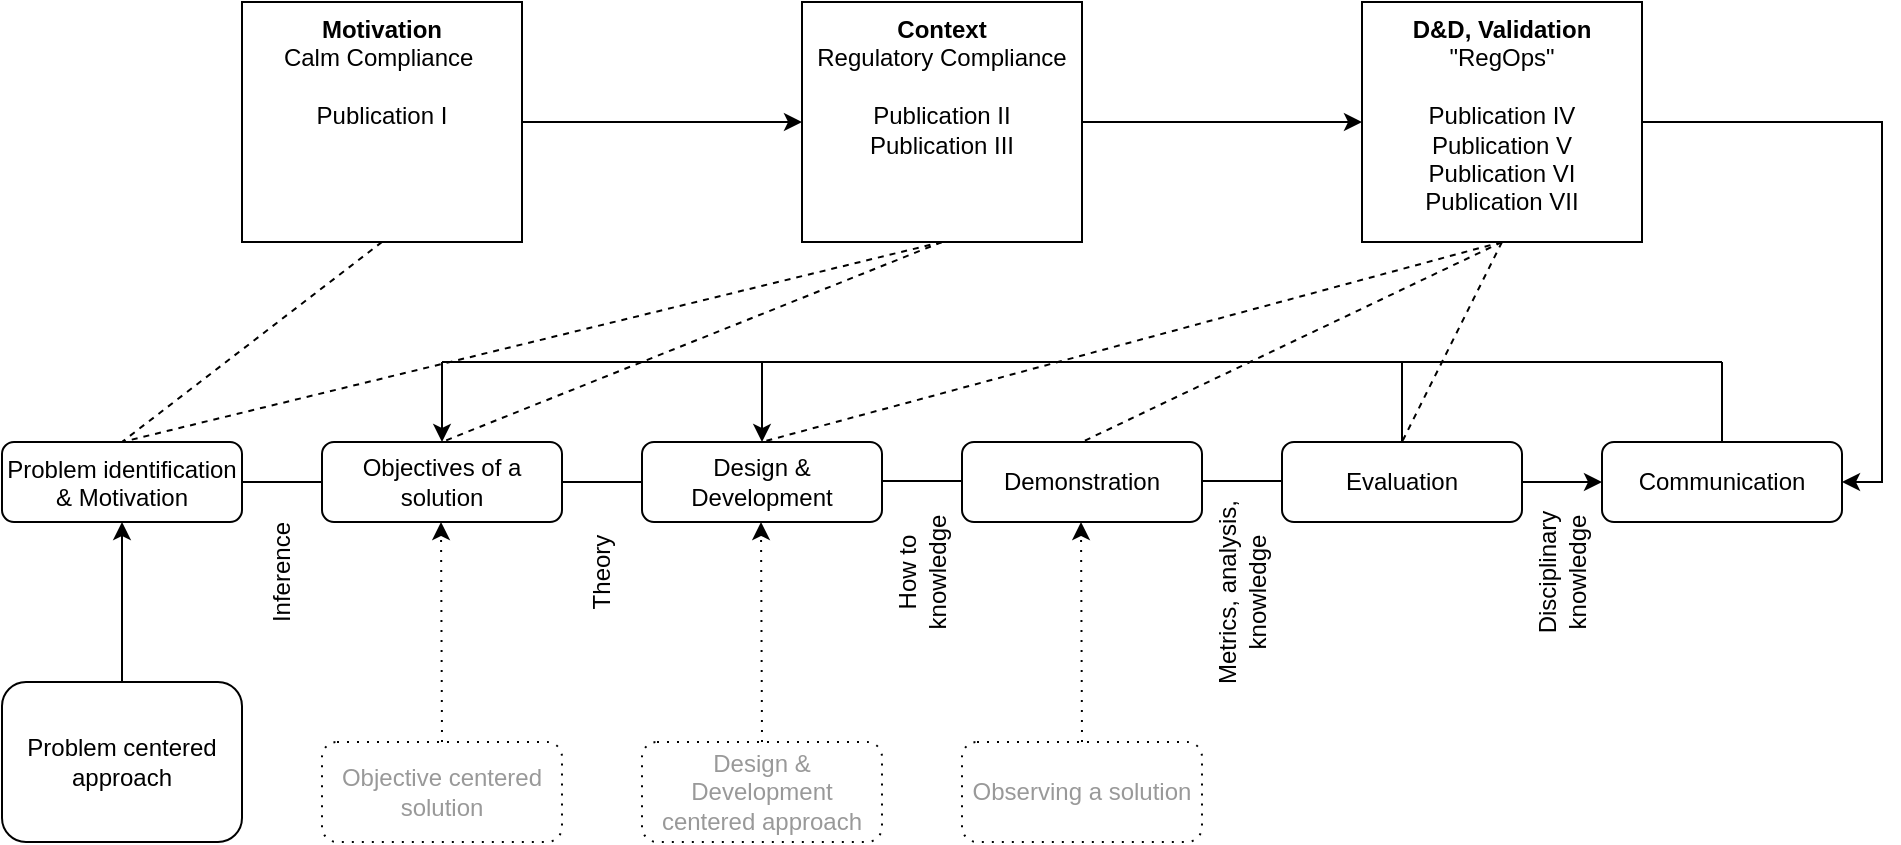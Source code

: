 <mxfile version="23.1.1" type="github">
  <diagram id="C5RBs43oDa-KdzZeNtuy" name="Page-1">
    <mxGraphModel dx="1316" dy="806" grid="1" gridSize="10" guides="1" tooltips="1" connect="1" arrows="1" fold="1" page="1" pageScale="1" pageWidth="1169" pageHeight="1654" math="0" shadow="0">
      <root>
        <mxCell id="WIyWlLk6GJQsqaUBKTNV-0" />
        <mxCell id="WIyWlLk6GJQsqaUBKTNV-1" parent="WIyWlLk6GJQsqaUBKTNV-0" />
        <mxCell id="S6RXRAXB0DTJX7JuT6X4-18" style="edgeStyle=orthogonalEdgeStyle;rounded=0;orthogonalLoop=1;jettySize=auto;html=1;entryX=1;entryY=0.5;entryDx=0;entryDy=0;exitX=1;exitY=0.5;exitDx=0;exitDy=0;" edge="1" parent="WIyWlLk6GJQsqaUBKTNV-1" source="S6RXRAXB0DTJX7JuT6X4-4" target="iMHAHObELknXYp0oLd0z-4">
          <mxGeometry relative="1" as="geometry">
            <mxPoint x="1050" y="220" as="sourcePoint" />
          </mxGeometry>
        </mxCell>
        <mxCell id="WIyWlLk6GJQsqaUBKTNV-12" value="Problem identification &amp;amp; Motivation" style="rounded=1;whiteSpace=wrap;html=1;fontSize=12;glass=0;strokeWidth=1;shadow=0;verticalAlign=top;" parent="WIyWlLk6GJQsqaUBKTNV-1" vertex="1">
          <mxGeometry x="130" y="400" width="120" height="40" as="geometry" />
        </mxCell>
        <mxCell id="iMHAHObELknXYp0oLd0z-0" value="Objectives of a solution" style="rounded=1;whiteSpace=wrap;html=1;fontSize=12;glass=0;strokeWidth=1;shadow=0;" parent="WIyWlLk6GJQsqaUBKTNV-1" vertex="1">
          <mxGeometry x="290" y="400" width="120" height="40" as="geometry" />
        </mxCell>
        <mxCell id="iMHAHObELknXYp0oLd0z-1" value="Design &amp;amp; Development" style="rounded=1;whiteSpace=wrap;html=1;fontSize=12;glass=0;strokeWidth=1;shadow=0;" parent="WIyWlLk6GJQsqaUBKTNV-1" vertex="1">
          <mxGeometry x="450" y="400" width="120" height="40" as="geometry" />
        </mxCell>
        <mxCell id="iMHAHObELknXYp0oLd0z-2" value="Demonstration" style="rounded=1;whiteSpace=wrap;html=1;fontSize=12;glass=0;strokeWidth=1;shadow=0;" parent="WIyWlLk6GJQsqaUBKTNV-1" vertex="1">
          <mxGeometry x="610" y="400" width="120" height="40" as="geometry" />
        </mxCell>
        <mxCell id="iMHAHObELknXYp0oLd0z-3" value="Evaluation" style="rounded=1;whiteSpace=wrap;html=1;fontSize=12;glass=0;strokeWidth=1;shadow=0;" parent="WIyWlLk6GJQsqaUBKTNV-1" vertex="1">
          <mxGeometry x="770" y="400" width="120" height="40" as="geometry" />
        </mxCell>
        <mxCell id="iMHAHObELknXYp0oLd0z-4" value="Communication" style="rounded=1;whiteSpace=wrap;html=1;fontSize=12;glass=0;strokeWidth=1;shadow=0;" parent="WIyWlLk6GJQsqaUBKTNV-1" vertex="1">
          <mxGeometry x="930" y="400" width="120" height="40" as="geometry" />
        </mxCell>
        <mxCell id="iMHAHObELknXYp0oLd0z-5" value="" style="endArrow=none;html=1;rounded=0;entryX=1;entryY=0.5;entryDx=0;entryDy=0;exitX=0;exitY=0.5;exitDx=0;exitDy=0;" parent="WIyWlLk6GJQsqaUBKTNV-1" source="iMHAHObELknXYp0oLd0z-0" target="WIyWlLk6GJQsqaUBKTNV-12" edge="1">
          <mxGeometry width="50" height="50" relative="1" as="geometry">
            <mxPoint x="590" y="580" as="sourcePoint" />
            <mxPoint x="640" y="530" as="targetPoint" />
          </mxGeometry>
        </mxCell>
        <mxCell id="iMHAHObELknXYp0oLd0z-6" value="" style="endArrow=none;html=1;rounded=0;exitX=1;exitY=0.5;exitDx=0;exitDy=0;entryX=0;entryY=0.5;entryDx=0;entryDy=0;" parent="WIyWlLk6GJQsqaUBKTNV-1" source="iMHAHObELknXYp0oLd0z-0" target="iMHAHObELknXYp0oLd0z-1" edge="1">
          <mxGeometry width="50" height="50" relative="1" as="geometry">
            <mxPoint x="300" y="430" as="sourcePoint" />
            <mxPoint x="360" y="490" as="targetPoint" />
          </mxGeometry>
        </mxCell>
        <mxCell id="iMHAHObELknXYp0oLd0z-7" value="" style="endArrow=none;html=1;rounded=0;entryX=1;entryY=0.5;entryDx=0;entryDy=0;exitX=0;exitY=0.5;exitDx=0;exitDy=0;" parent="WIyWlLk6GJQsqaUBKTNV-1" edge="1">
          <mxGeometry width="50" height="50" relative="1" as="geometry">
            <mxPoint x="610" y="419.5" as="sourcePoint" />
            <mxPoint x="570" y="419.5" as="targetPoint" />
          </mxGeometry>
        </mxCell>
        <mxCell id="iMHAHObELknXYp0oLd0z-8" value="" style="endArrow=none;html=1;rounded=0;entryX=1;entryY=0.5;entryDx=0;entryDy=0;exitX=0;exitY=0.5;exitDx=0;exitDy=0;" parent="WIyWlLk6GJQsqaUBKTNV-1" edge="1">
          <mxGeometry width="50" height="50" relative="1" as="geometry">
            <mxPoint x="770" y="419.5" as="sourcePoint" />
            <mxPoint x="730" y="419.5" as="targetPoint" />
          </mxGeometry>
        </mxCell>
        <mxCell id="iMHAHObELknXYp0oLd0z-9" value="" style="endArrow=classic;html=1;rounded=0;entryX=0;entryY=0.5;entryDx=0;entryDy=0;exitX=1;exitY=0.5;exitDx=0;exitDy=0;" parent="WIyWlLk6GJQsqaUBKTNV-1" source="iMHAHObELknXYp0oLd0z-3" target="iMHAHObELknXYp0oLd0z-4" edge="1">
          <mxGeometry width="50" height="50" relative="1" as="geometry">
            <mxPoint x="590" y="580" as="sourcePoint" />
            <mxPoint x="640" y="530" as="targetPoint" />
          </mxGeometry>
        </mxCell>
        <mxCell id="iMHAHObELknXYp0oLd0z-10" value="" style="endArrow=none;html=1;rounded=0;" parent="WIyWlLk6GJQsqaUBKTNV-1" edge="1">
          <mxGeometry width="50" height="50" relative="1" as="geometry">
            <mxPoint x="990" y="360" as="sourcePoint" />
            <mxPoint x="350" y="360" as="targetPoint" />
          </mxGeometry>
        </mxCell>
        <mxCell id="iMHAHObELknXYp0oLd0z-11" value="" style="endArrow=none;html=1;rounded=0;entryX=0.5;entryY=0;entryDx=0;entryDy=0;" parent="WIyWlLk6GJQsqaUBKTNV-1" target="iMHAHObELknXYp0oLd0z-3" edge="1">
          <mxGeometry width="50" height="50" relative="1" as="geometry">
            <mxPoint x="830" y="360" as="sourcePoint" />
            <mxPoint x="640" y="530" as="targetPoint" />
          </mxGeometry>
        </mxCell>
        <mxCell id="iMHAHObELknXYp0oLd0z-12" value="" style="endArrow=none;html=1;rounded=0;exitX=0.5;exitY=0;exitDx=0;exitDy=0;" parent="WIyWlLk6GJQsqaUBKTNV-1" source="iMHAHObELknXYp0oLd0z-4" edge="1">
          <mxGeometry width="50" height="50" relative="1" as="geometry">
            <mxPoint x="590" y="580" as="sourcePoint" />
            <mxPoint x="990" y="360" as="targetPoint" />
          </mxGeometry>
        </mxCell>
        <mxCell id="iMHAHObELknXYp0oLd0z-13" value="" style="endArrow=classic;html=1;rounded=0;entryX=0.5;entryY=0;entryDx=0;entryDy=0;" parent="WIyWlLk6GJQsqaUBKTNV-1" target="iMHAHObELknXYp0oLd0z-0" edge="1">
          <mxGeometry width="50" height="50" relative="1" as="geometry">
            <mxPoint x="350" y="360" as="sourcePoint" />
            <mxPoint x="640" y="530" as="targetPoint" />
          </mxGeometry>
        </mxCell>
        <mxCell id="iMHAHObELknXYp0oLd0z-14" value="" style="endArrow=classic;html=1;rounded=0;entryX=0.5;entryY=0;entryDx=0;entryDy=0;" parent="WIyWlLk6GJQsqaUBKTNV-1" target="iMHAHObELknXYp0oLd0z-1" edge="1">
          <mxGeometry width="50" height="50" relative="1" as="geometry">
            <mxPoint x="510" y="360" as="sourcePoint" />
            <mxPoint x="640" y="530" as="targetPoint" />
          </mxGeometry>
        </mxCell>
        <mxCell id="iMHAHObELknXYp0oLd0z-15" value="Inference" style="text;html=1;strokeColor=none;fillColor=none;align=center;verticalAlign=middle;whiteSpace=wrap;rounded=0;rotation=-90;" parent="WIyWlLk6GJQsqaUBKTNV-1" vertex="1">
          <mxGeometry x="240" y="450" width="60" height="30" as="geometry" />
        </mxCell>
        <mxCell id="iMHAHObELknXYp0oLd0z-16" value="Theory" style="text;html=1;strokeColor=none;fillColor=none;align=center;verticalAlign=middle;whiteSpace=wrap;rounded=0;rotation=-90;" parent="WIyWlLk6GJQsqaUBKTNV-1" vertex="1">
          <mxGeometry x="400" y="450" width="60" height="30" as="geometry" />
        </mxCell>
        <mxCell id="iMHAHObELknXYp0oLd0z-17" value="How to knowledge" style="text;html=1;strokeColor=none;fillColor=none;align=center;verticalAlign=middle;whiteSpace=wrap;rounded=0;rotation=-90;" parent="WIyWlLk6GJQsqaUBKTNV-1" vertex="1">
          <mxGeometry x="560" y="450" width="60" height="30" as="geometry" />
        </mxCell>
        <mxCell id="iMHAHObELknXYp0oLd0z-18" value="Metrics, analysis, knowledge" style="text;html=1;strokeColor=none;fillColor=none;align=center;verticalAlign=middle;whiteSpace=wrap;rounded=0;rotation=-90;" parent="WIyWlLk6GJQsqaUBKTNV-1" vertex="1">
          <mxGeometry x="700" y="460" width="100" height="30" as="geometry" />
        </mxCell>
        <mxCell id="iMHAHObELknXYp0oLd0z-20" value="Disciplinary knowledge" style="text;html=1;strokeColor=none;fillColor=none;align=center;verticalAlign=middle;whiteSpace=wrap;rounded=0;rotation=-90;" parent="WIyWlLk6GJQsqaUBKTNV-1" vertex="1">
          <mxGeometry x="880" y="450" width="60" height="30" as="geometry" />
        </mxCell>
        <mxCell id="iMHAHObELknXYp0oLd0z-22" value="Problem centered approach" style="rounded=1;whiteSpace=wrap;html=1;fontSize=12;glass=0;strokeWidth=1;shadow=0;verticalAlign=middle;" parent="WIyWlLk6GJQsqaUBKTNV-1" vertex="1">
          <mxGeometry x="130" y="520" width="120" height="80" as="geometry" />
        </mxCell>
        <mxCell id="iMHAHObELknXYp0oLd0z-23" value="Objective centered solution" style="rounded=1;whiteSpace=wrap;html=1;fontSize=12;glass=0;strokeWidth=1;shadow=0;verticalAlign=middle;dashed=1;dashPattern=1 4;fontColor=#999999;" parent="WIyWlLk6GJQsqaUBKTNV-1" vertex="1">
          <mxGeometry x="290" y="550" width="120" height="50" as="geometry" />
        </mxCell>
        <mxCell id="iMHAHObELknXYp0oLd0z-24" value="Design &amp;amp; Development centered approach" style="rounded=1;whiteSpace=wrap;html=1;fontSize=12;glass=0;strokeWidth=1;shadow=0;verticalAlign=middle;dashed=1;dashPattern=1 4;fontColor=#999999;" parent="WIyWlLk6GJQsqaUBKTNV-1" vertex="1">
          <mxGeometry x="450" y="550" width="120" height="50" as="geometry" />
        </mxCell>
        <mxCell id="iMHAHObELknXYp0oLd0z-25" value="Observing a solution" style="rounded=1;whiteSpace=wrap;html=1;fontSize=12;glass=0;strokeWidth=1;shadow=0;verticalAlign=middle;dashed=1;dashPattern=1 4;fontColor=#999999;" parent="WIyWlLk6GJQsqaUBKTNV-1" vertex="1">
          <mxGeometry x="610" y="550" width="120" height="50" as="geometry" />
        </mxCell>
        <mxCell id="iMHAHObELknXYp0oLd0z-27" value="" style="endArrow=classic;html=1;rounded=0;exitX=0.5;exitY=0;exitDx=0;exitDy=0;entryX=0.5;entryY=1;entryDx=0;entryDy=0;" parent="WIyWlLk6GJQsqaUBKTNV-1" source="iMHAHObELknXYp0oLd0z-22" target="WIyWlLk6GJQsqaUBKTNV-12" edge="1">
          <mxGeometry width="50" height="50" relative="1" as="geometry">
            <mxPoint x="590" y="580" as="sourcePoint" />
            <mxPoint x="640" y="530" as="targetPoint" />
          </mxGeometry>
        </mxCell>
        <mxCell id="iMHAHObELknXYp0oLd0z-28" value="" style="endArrow=classic;html=1;rounded=0;exitX=0.5;exitY=0;exitDx=0;exitDy=0;entryX=0.5;entryY=1;entryDx=0;entryDy=0;dashed=1;dashPattern=1 4;" parent="WIyWlLk6GJQsqaUBKTNV-1" source="iMHAHObELknXYp0oLd0z-23" edge="1">
          <mxGeometry width="50" height="50" relative="1" as="geometry">
            <mxPoint x="349.5" y="520" as="sourcePoint" />
            <mxPoint x="349.5" y="440" as="targetPoint" />
          </mxGeometry>
        </mxCell>
        <mxCell id="iMHAHObELknXYp0oLd0z-29" value="" style="endArrow=classic;html=1;rounded=0;exitX=0.5;exitY=0;exitDx=0;exitDy=0;entryX=0.5;entryY=1;entryDx=0;entryDy=0;dashed=1;dashPattern=1 4;" parent="WIyWlLk6GJQsqaUBKTNV-1" source="iMHAHObELknXYp0oLd0z-24" edge="1">
          <mxGeometry width="50" height="50" relative="1" as="geometry">
            <mxPoint x="509.5" y="520" as="sourcePoint" />
            <mxPoint x="509.5" y="440" as="targetPoint" />
          </mxGeometry>
        </mxCell>
        <mxCell id="iMHAHObELknXYp0oLd0z-30" value="" style="endArrow=classic;html=1;rounded=0;entryX=0.5;entryY=1;entryDx=0;entryDy=0;dashed=1;exitX=0.5;exitY=0;exitDx=0;exitDy=0;dashPattern=1 4;" parent="WIyWlLk6GJQsqaUBKTNV-1" source="iMHAHObELknXYp0oLd0z-25" edge="1">
          <mxGeometry width="50" height="50" relative="1" as="geometry">
            <mxPoint x="670" y="540" as="sourcePoint" />
            <mxPoint x="669.5" y="440" as="targetPoint" />
          </mxGeometry>
        </mxCell>
        <mxCell id="S6RXRAXB0DTJX7JuT6X4-3" style="edgeStyle=orthogonalEdgeStyle;rounded=0;orthogonalLoop=1;jettySize=auto;html=1;exitX=1;exitY=0.5;exitDx=0;exitDy=0;entryX=0;entryY=0.5;entryDx=0;entryDy=0;" edge="1" parent="WIyWlLk6GJQsqaUBKTNV-1" source="S6RXRAXB0DTJX7JuT6X4-0" target="S6RXRAXB0DTJX7JuT6X4-1">
          <mxGeometry relative="1" as="geometry" />
        </mxCell>
        <mxCell id="S6RXRAXB0DTJX7JuT6X4-10" style="edgeStyle=none;rounded=0;orthogonalLoop=1;jettySize=auto;html=1;exitX=0.5;exitY=1;exitDx=0;exitDy=0;entryX=0.5;entryY=0;entryDx=0;entryDy=0;endArrow=none;endFill=0;dashed=1;" edge="1" parent="WIyWlLk6GJQsqaUBKTNV-1" source="S6RXRAXB0DTJX7JuT6X4-0" target="WIyWlLk6GJQsqaUBKTNV-12">
          <mxGeometry relative="1" as="geometry" />
        </mxCell>
        <mxCell id="S6RXRAXB0DTJX7JuT6X4-0" value="&lt;b&gt;Motivation&lt;br&gt;&lt;/b&gt;Calm Compliance&amp;nbsp;&lt;br&gt;&lt;br&gt;Publication I" style="rounded=0;whiteSpace=wrap;html=1;verticalAlign=top;" vertex="1" parent="WIyWlLk6GJQsqaUBKTNV-1">
          <mxGeometry x="250" y="180" width="140" height="120" as="geometry" />
        </mxCell>
        <mxCell id="S6RXRAXB0DTJX7JuT6X4-5" style="edgeStyle=orthogonalEdgeStyle;rounded=0;orthogonalLoop=1;jettySize=auto;html=1;exitX=1;exitY=0.5;exitDx=0;exitDy=0;entryX=0;entryY=0.5;entryDx=0;entryDy=0;" edge="1" parent="WIyWlLk6GJQsqaUBKTNV-1" source="S6RXRAXB0DTJX7JuT6X4-1" target="S6RXRAXB0DTJX7JuT6X4-4">
          <mxGeometry relative="1" as="geometry" />
        </mxCell>
        <mxCell id="S6RXRAXB0DTJX7JuT6X4-11" style="edgeStyle=none;rounded=0;orthogonalLoop=1;jettySize=auto;html=1;exitX=0.5;exitY=1;exitDx=0;exitDy=0;entryX=0.5;entryY=0;entryDx=0;entryDy=0;endArrow=none;endFill=0;dashed=1;" edge="1" parent="WIyWlLk6GJQsqaUBKTNV-1" source="S6RXRAXB0DTJX7JuT6X4-1" target="WIyWlLk6GJQsqaUBKTNV-12">
          <mxGeometry relative="1" as="geometry" />
        </mxCell>
        <mxCell id="S6RXRAXB0DTJX7JuT6X4-12" style="edgeStyle=none;rounded=0;orthogonalLoop=1;jettySize=auto;html=1;exitX=0.5;exitY=1;exitDx=0;exitDy=0;entryX=0.5;entryY=0;entryDx=0;entryDy=0;endArrow=none;endFill=0;dashed=1;" edge="1" parent="WIyWlLk6GJQsqaUBKTNV-1" source="S6RXRAXB0DTJX7JuT6X4-1" target="iMHAHObELknXYp0oLd0z-0">
          <mxGeometry relative="1" as="geometry" />
        </mxCell>
        <mxCell id="S6RXRAXB0DTJX7JuT6X4-1" value="&lt;b&gt;Context&lt;/b&gt;&lt;br&gt;Regulatory Compliance&lt;br&gt;&lt;br&gt;Publication II&lt;br&gt;Publication III" style="rounded=0;whiteSpace=wrap;html=1;verticalAlign=top;" vertex="1" parent="WIyWlLk6GJQsqaUBKTNV-1">
          <mxGeometry x="530" y="180" width="140" height="120" as="geometry" />
        </mxCell>
        <mxCell id="S6RXRAXB0DTJX7JuT6X4-13" style="edgeStyle=none;rounded=0;orthogonalLoop=1;jettySize=auto;html=1;exitX=0.5;exitY=1;exitDx=0;exitDy=0;entryX=0.5;entryY=0;entryDx=0;entryDy=0;endArrow=none;endFill=0;dashed=1;" edge="1" parent="WIyWlLk6GJQsqaUBKTNV-1" source="S6RXRAXB0DTJX7JuT6X4-4" target="iMHAHObELknXYp0oLd0z-1">
          <mxGeometry relative="1" as="geometry" />
        </mxCell>
        <mxCell id="S6RXRAXB0DTJX7JuT6X4-14" style="edgeStyle=none;rounded=0;orthogonalLoop=1;jettySize=auto;html=1;exitX=0.5;exitY=1;exitDx=0;exitDy=0;entryX=0.5;entryY=0;entryDx=0;entryDy=0;endArrow=none;endFill=0;dashed=1;" edge="1" parent="WIyWlLk6GJQsqaUBKTNV-1" source="S6RXRAXB0DTJX7JuT6X4-4" target="iMHAHObELknXYp0oLd0z-2">
          <mxGeometry relative="1" as="geometry" />
        </mxCell>
        <mxCell id="S6RXRAXB0DTJX7JuT6X4-15" style="edgeStyle=none;rounded=0;orthogonalLoop=1;jettySize=auto;html=1;exitX=0.5;exitY=1;exitDx=0;exitDy=0;entryX=0.5;entryY=0;entryDx=0;entryDy=0;endArrow=none;endFill=0;dashed=1;" edge="1" parent="WIyWlLk6GJQsqaUBKTNV-1" source="S6RXRAXB0DTJX7JuT6X4-4" target="iMHAHObELknXYp0oLd0z-3">
          <mxGeometry relative="1" as="geometry" />
        </mxCell>
        <mxCell id="S6RXRAXB0DTJX7JuT6X4-4" value="&lt;b&gt;D&amp;amp;D, Validation&lt;/b&gt;&lt;br&gt;&quot;RegOps&quot;&lt;br&gt;&lt;br&gt;Publication IV&lt;br&gt;Publication V&lt;br&gt;Publication VI&lt;br&gt;Publication VII" style="rounded=0;whiteSpace=wrap;html=1;verticalAlign=top;" vertex="1" parent="WIyWlLk6GJQsqaUBKTNV-1">
          <mxGeometry x="810" y="180" width="140" height="120" as="geometry" />
        </mxCell>
      </root>
    </mxGraphModel>
  </diagram>
</mxfile>
